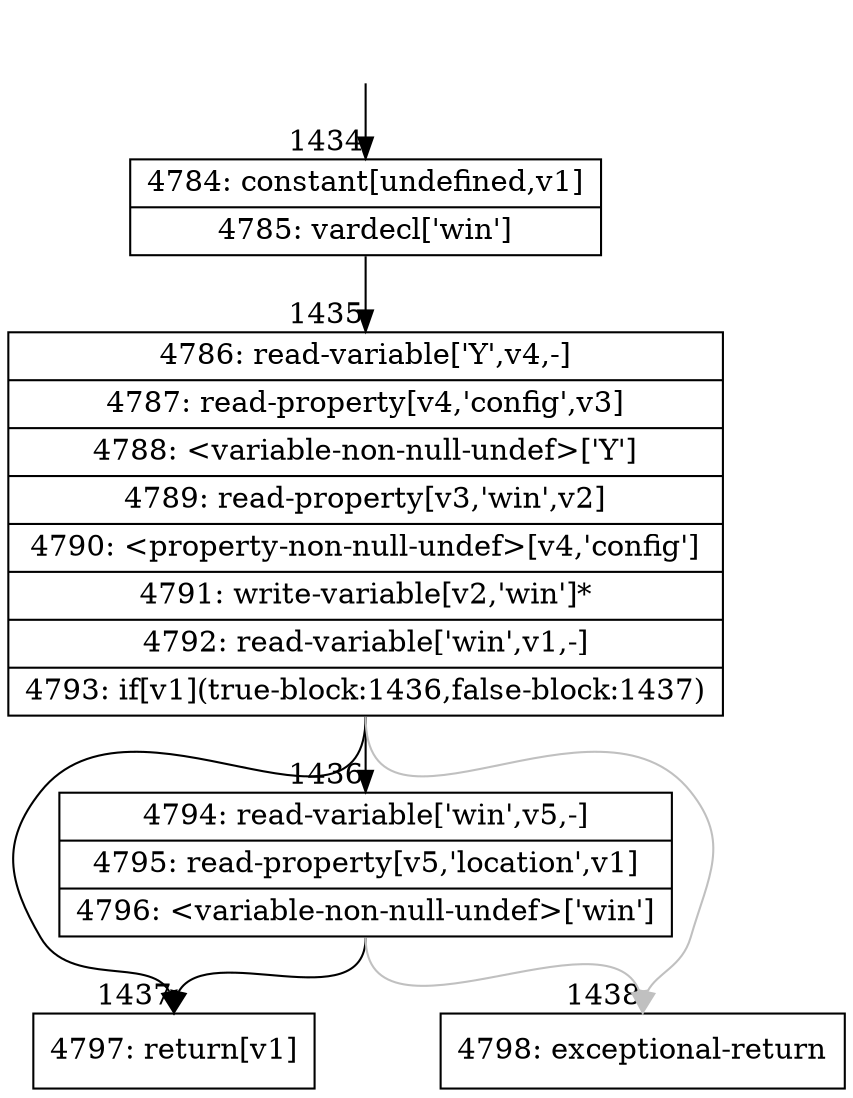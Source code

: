 digraph {
rankdir="TD"
BB_entry87[shape=none,label=""];
BB_entry87 -> BB1434 [tailport=s, headport=n, headlabel="    1434"]
BB1434 [shape=record label="{4784: constant[undefined,v1]|4785: vardecl['win']}" ] 
BB1434 -> BB1435 [tailport=s, headport=n, headlabel="      1435"]
BB1435 [shape=record label="{4786: read-variable['Y',v4,-]|4787: read-property[v4,'config',v3]|4788: \<variable-non-null-undef\>['Y']|4789: read-property[v3,'win',v2]|4790: \<property-non-null-undef\>[v4,'config']|4791: write-variable[v2,'win']*|4792: read-variable['win',v1,-]|4793: if[v1](true-block:1436,false-block:1437)}" ] 
BB1435 -> BB1437 [tailport=s, headport=n, headlabel="      1437"]
BB1435 -> BB1436 [tailport=s, headport=n, headlabel="      1436"]
BB1435 -> BB1438 [tailport=s, headport=n, color=gray, headlabel="      1438"]
BB1436 [shape=record label="{4794: read-variable['win',v5,-]|4795: read-property[v5,'location',v1]|4796: \<variable-non-null-undef\>['win']}" ] 
BB1436 -> BB1437 [tailport=s, headport=n]
BB1436 -> BB1438 [tailport=s, headport=n, color=gray]
BB1437 [shape=record label="{4797: return[v1]}" ] 
BB1438 [shape=record label="{4798: exceptional-return}" ] 
//#$~ 2495
}
